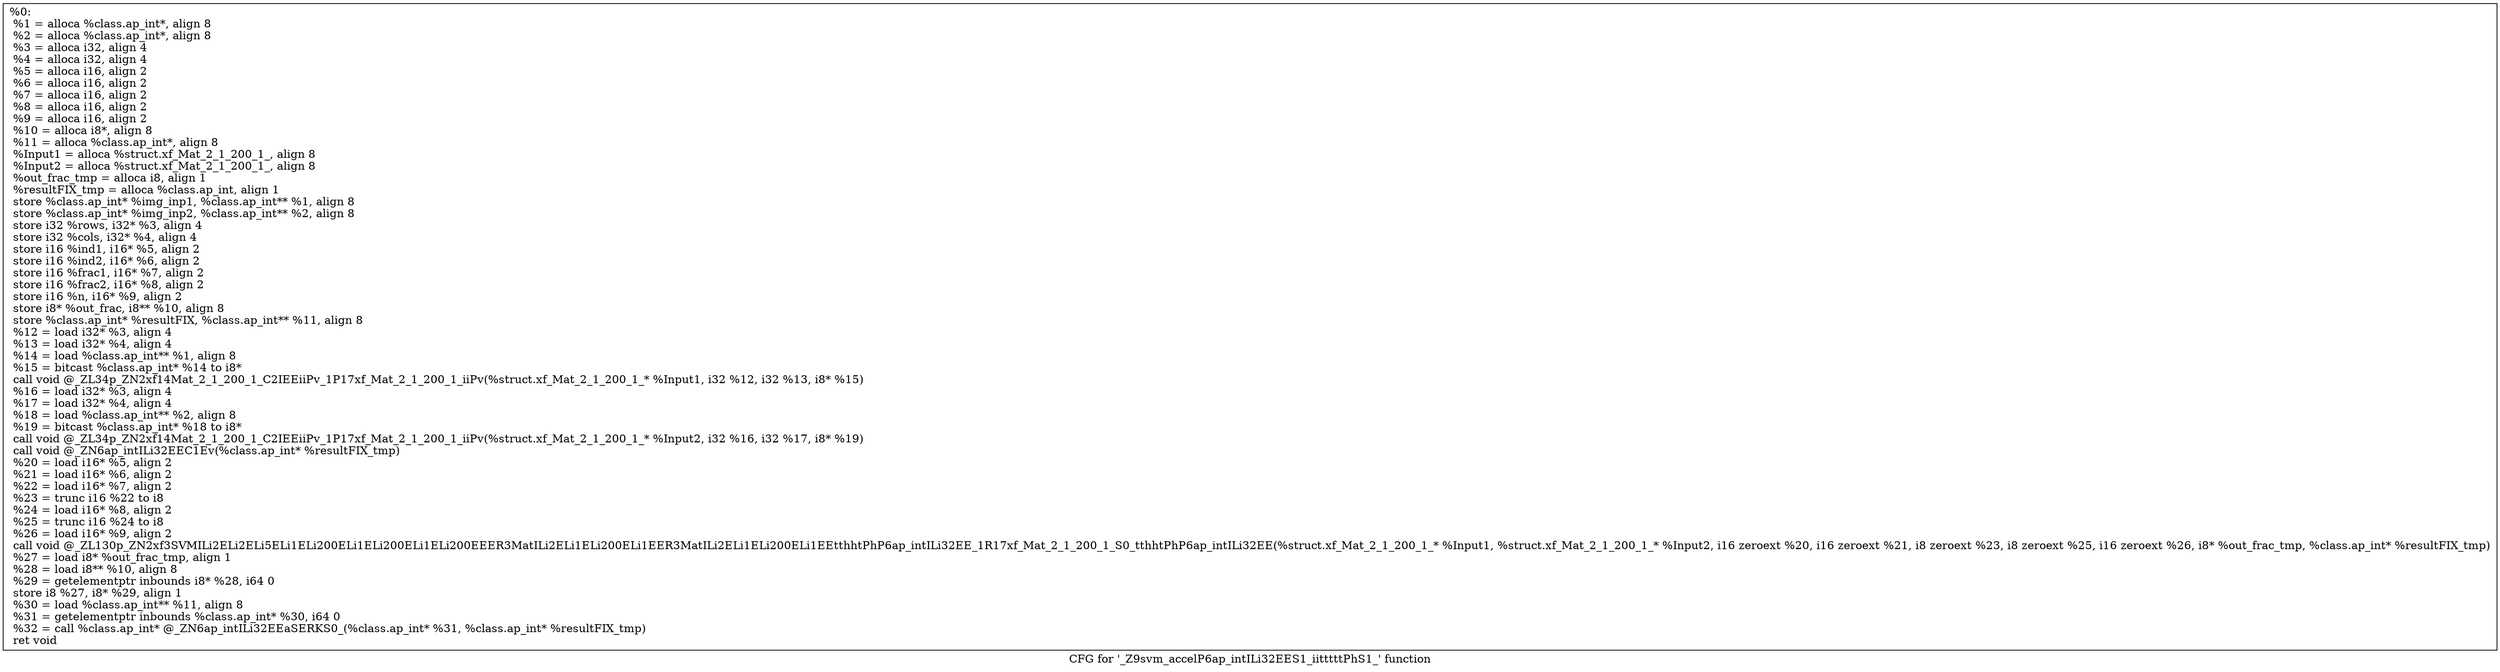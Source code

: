 digraph "CFG for '_Z9svm_accelP6ap_intILi32EES1_iitttttPhS1_' function" {
	label="CFG for '_Z9svm_accelP6ap_intILi32EES1_iitttttPhS1_' function";

	Node0x2e319c0 [shape=record,label="{%0:\l  %1 = alloca %class.ap_int*, align 8\l  %2 = alloca %class.ap_int*, align 8\l  %3 = alloca i32, align 4\l  %4 = alloca i32, align 4\l  %5 = alloca i16, align 2\l  %6 = alloca i16, align 2\l  %7 = alloca i16, align 2\l  %8 = alloca i16, align 2\l  %9 = alloca i16, align 2\l  %10 = alloca i8*, align 8\l  %11 = alloca %class.ap_int*, align 8\l  %Input1 = alloca %struct.xf_Mat_2_1_200_1_, align 8\l  %Input2 = alloca %struct.xf_Mat_2_1_200_1_, align 8\l  %out_frac_tmp = alloca i8, align 1\l  %resultFIX_tmp = alloca %class.ap_int, align 1\l  store %class.ap_int* %img_inp1, %class.ap_int** %1, align 8\l  store %class.ap_int* %img_inp2, %class.ap_int** %2, align 8\l  store i32 %rows, i32* %3, align 4\l  store i32 %cols, i32* %4, align 4\l  store i16 %ind1, i16* %5, align 2\l  store i16 %ind2, i16* %6, align 2\l  store i16 %frac1, i16* %7, align 2\l  store i16 %frac2, i16* %8, align 2\l  store i16 %n, i16* %9, align 2\l  store i8* %out_frac, i8** %10, align 8\l  store %class.ap_int* %resultFIX, %class.ap_int** %11, align 8\l  %12 = load i32* %3, align 4\l  %13 = load i32* %4, align 4\l  %14 = load %class.ap_int** %1, align 8\l  %15 = bitcast %class.ap_int* %14 to i8*\l  call void @_ZL34p_ZN2xf14Mat_2_1_200_1_C2IEEiiPv_1P17xf_Mat_2_1_200_1_iiPv(%struct.xf_Mat_2_1_200_1_* %Input1, i32 %12, i32 %13, i8* %15)\l  %16 = load i32* %3, align 4\l  %17 = load i32* %4, align 4\l  %18 = load %class.ap_int** %2, align 8\l  %19 = bitcast %class.ap_int* %18 to i8*\l  call void @_ZL34p_ZN2xf14Mat_2_1_200_1_C2IEEiiPv_1P17xf_Mat_2_1_200_1_iiPv(%struct.xf_Mat_2_1_200_1_* %Input2, i32 %16, i32 %17, i8* %19)\l  call void @_ZN6ap_intILi32EEC1Ev(%class.ap_int* %resultFIX_tmp)\l  %20 = load i16* %5, align 2\l  %21 = load i16* %6, align 2\l  %22 = load i16* %7, align 2\l  %23 = trunc i16 %22 to i8\l  %24 = load i16* %8, align 2\l  %25 = trunc i16 %24 to i8\l  %26 = load i16* %9, align 2\l  call void @_ZL130p_ZN2xf3SVMILi2ELi2ELi5ELi1ELi200ELi1ELi200ELi1ELi200EEER3MatILi2ELi1ELi200ELi1EER3MatILi2ELi1ELi200ELi1EEtthhtPhP6ap_intILi32EE_1R17xf_Mat_2_1_200_1_S0_tthhtPhP6ap_intILi32EE(%struct.xf_Mat_2_1_200_1_* %Input1, %struct.xf_Mat_2_1_200_1_* %Input2, i16 zeroext %20, i16 zeroext %21, i8 zeroext %23, i8 zeroext %25, i16 zeroext %26, i8* %out_frac_tmp, %class.ap_int* %resultFIX_tmp)\l  %27 = load i8* %out_frac_tmp, align 1\l  %28 = load i8** %10, align 8\l  %29 = getelementptr inbounds i8* %28, i64 0\l  store i8 %27, i8* %29, align 1\l  %30 = load %class.ap_int** %11, align 8\l  %31 = getelementptr inbounds %class.ap_int* %30, i64 0\l  %32 = call %class.ap_int* @_ZN6ap_intILi32EEaSERKS0_(%class.ap_int* %31, %class.ap_int* %resultFIX_tmp)\l  ret void\l}"];
}
